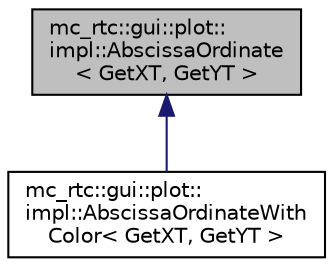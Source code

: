 digraph "mc_rtc::gui::plot::impl::AbscissaOrdinate&lt; GetXT, GetYT &gt;"
{
 // INTERACTIVE_SVG=YES
  edge [fontname="Helvetica",fontsize="10",labelfontname="Helvetica",labelfontsize="10"];
  node [fontname="Helvetica",fontsize="10",shape=record];
  Node0 [label="mc_rtc::gui::plot::\limpl::AbscissaOrdinate\l\< GetXT, GetYT \>",height=0.2,width=0.4,color="black", fillcolor="grey75", style="filled", fontcolor="black"];
  Node0 -> Node1 [dir="back",color="midnightblue",fontsize="10",style="solid",fontname="Helvetica"];
  Node1 [label="mc_rtc::gui::plot::\limpl::AbscissaOrdinateWith\lColor\< GetXT, GetYT \>",height=0.2,width=0.4,color="black", fillcolor="white", style="filled",URL="$structmc__rtc_1_1gui_1_1plot_1_1impl_1_1AbscissaOrdinateWithColor.html"];
}
